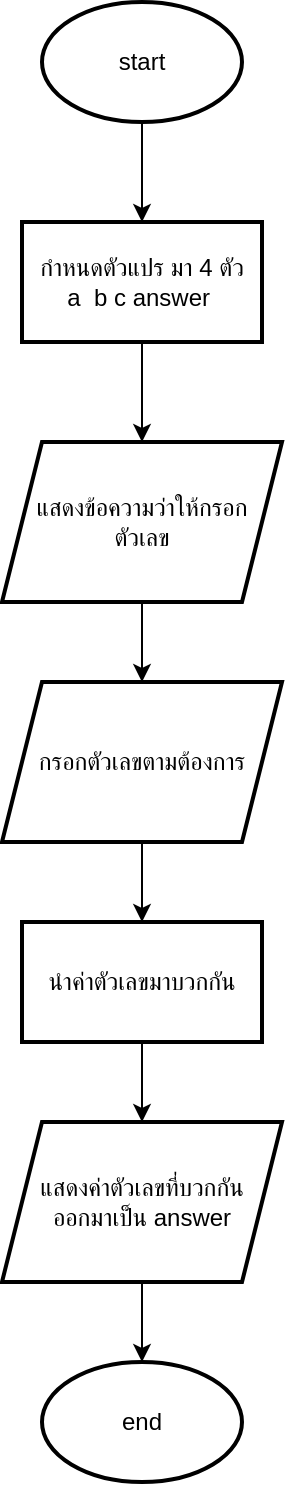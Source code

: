 <mxfile version="24.9.0">
  <diagram name="Page-1" id="J0TgZLrOSawpwRAe1rya">
    <mxGraphModel dx="965" dy="510" grid="1" gridSize="10" guides="1" tooltips="1" connect="1" arrows="1" fold="1" page="1" pageScale="1" pageWidth="850" pageHeight="1100" math="0" shadow="0">
      <root>
        <mxCell id="0" />
        <mxCell id="1" parent="0" />
        <mxCell id="FQHwOl0wt63TDuhiePMV-3" value="" style="edgeStyle=orthogonalEdgeStyle;rounded=0;orthogonalLoop=1;jettySize=auto;html=1;" edge="1" parent="1" source="FQHwOl0wt63TDuhiePMV-1" target="FQHwOl0wt63TDuhiePMV-2">
          <mxGeometry relative="1" as="geometry" />
        </mxCell>
        <mxCell id="FQHwOl0wt63TDuhiePMV-1" value="start" style="strokeWidth=2;html=1;shape=mxgraph.flowchart.start_1;whiteSpace=wrap;" vertex="1" parent="1">
          <mxGeometry x="440" y="80" width="100" height="60" as="geometry" />
        </mxCell>
        <mxCell id="FQHwOl0wt63TDuhiePMV-5" value="" style="edgeStyle=orthogonalEdgeStyle;rounded=0;orthogonalLoop=1;jettySize=auto;html=1;" edge="1" parent="1" source="FQHwOl0wt63TDuhiePMV-2" target="FQHwOl0wt63TDuhiePMV-4">
          <mxGeometry relative="1" as="geometry" />
        </mxCell>
        <mxCell id="FQHwOl0wt63TDuhiePMV-2" value="กำหนดตัวแปร มา 4 ตัว&lt;div&gt;a&amp;nbsp; b c answer&amp;nbsp;&lt;/div&gt;" style="whiteSpace=wrap;html=1;strokeWidth=2;" vertex="1" parent="1">
          <mxGeometry x="430" y="190" width="120" height="60" as="geometry" />
        </mxCell>
        <mxCell id="FQHwOl0wt63TDuhiePMV-7" value="" style="edgeStyle=orthogonalEdgeStyle;rounded=0;orthogonalLoop=1;jettySize=auto;html=1;" edge="1" parent="1" source="FQHwOl0wt63TDuhiePMV-4" target="FQHwOl0wt63TDuhiePMV-6">
          <mxGeometry relative="1" as="geometry" />
        </mxCell>
        <mxCell id="FQHwOl0wt63TDuhiePMV-4" value="แสดงข้อความว่าให้กรอก&lt;div&gt;ตัวเลข&lt;/div&gt;" style="shape=parallelogram;perimeter=parallelogramPerimeter;whiteSpace=wrap;html=1;fixedSize=1;strokeWidth=2;" vertex="1" parent="1">
          <mxGeometry x="420" y="300" width="140" height="80" as="geometry" />
        </mxCell>
        <mxCell id="FQHwOl0wt63TDuhiePMV-9" value="" style="edgeStyle=orthogonalEdgeStyle;rounded=0;orthogonalLoop=1;jettySize=auto;html=1;" edge="1" parent="1" source="FQHwOl0wt63TDuhiePMV-6" target="FQHwOl0wt63TDuhiePMV-8">
          <mxGeometry relative="1" as="geometry" />
        </mxCell>
        <mxCell id="FQHwOl0wt63TDuhiePMV-6" value="กรอกตัวเลขตามต้องการ" style="shape=parallelogram;perimeter=parallelogramPerimeter;whiteSpace=wrap;html=1;fixedSize=1;strokeWidth=2;" vertex="1" parent="1">
          <mxGeometry x="420" y="420" width="140" height="80" as="geometry" />
        </mxCell>
        <mxCell id="FQHwOl0wt63TDuhiePMV-11" value="" style="edgeStyle=orthogonalEdgeStyle;rounded=0;orthogonalLoop=1;jettySize=auto;html=1;" edge="1" parent="1" source="FQHwOl0wt63TDuhiePMV-8" target="FQHwOl0wt63TDuhiePMV-10">
          <mxGeometry relative="1" as="geometry" />
        </mxCell>
        <mxCell id="FQHwOl0wt63TDuhiePMV-8" value="นำค่าตัวเลขมาบวกกัน" style="whiteSpace=wrap;html=1;strokeWidth=2;" vertex="1" parent="1">
          <mxGeometry x="430" y="540" width="120" height="60" as="geometry" />
        </mxCell>
        <mxCell id="FQHwOl0wt63TDuhiePMV-13" value="" style="edgeStyle=orthogonalEdgeStyle;rounded=0;orthogonalLoop=1;jettySize=auto;html=1;" edge="1" parent="1" source="FQHwOl0wt63TDuhiePMV-10" target="FQHwOl0wt63TDuhiePMV-12">
          <mxGeometry relative="1" as="geometry" />
        </mxCell>
        <mxCell id="FQHwOl0wt63TDuhiePMV-10" value="แสดงค่าตัวเลขที่บวกกัน&lt;div&gt;ออกมาเป็น answer&lt;/div&gt;" style="shape=parallelogram;perimeter=parallelogramPerimeter;whiteSpace=wrap;html=1;fixedSize=1;strokeWidth=2;" vertex="1" parent="1">
          <mxGeometry x="420" y="640" width="140" height="80" as="geometry" />
        </mxCell>
        <mxCell id="FQHwOl0wt63TDuhiePMV-12" value="end" style="strokeWidth=2;html=1;shape=mxgraph.flowchart.start_1;whiteSpace=wrap;" vertex="1" parent="1">
          <mxGeometry x="440" y="760" width="100" height="60" as="geometry" />
        </mxCell>
      </root>
    </mxGraphModel>
  </diagram>
</mxfile>
